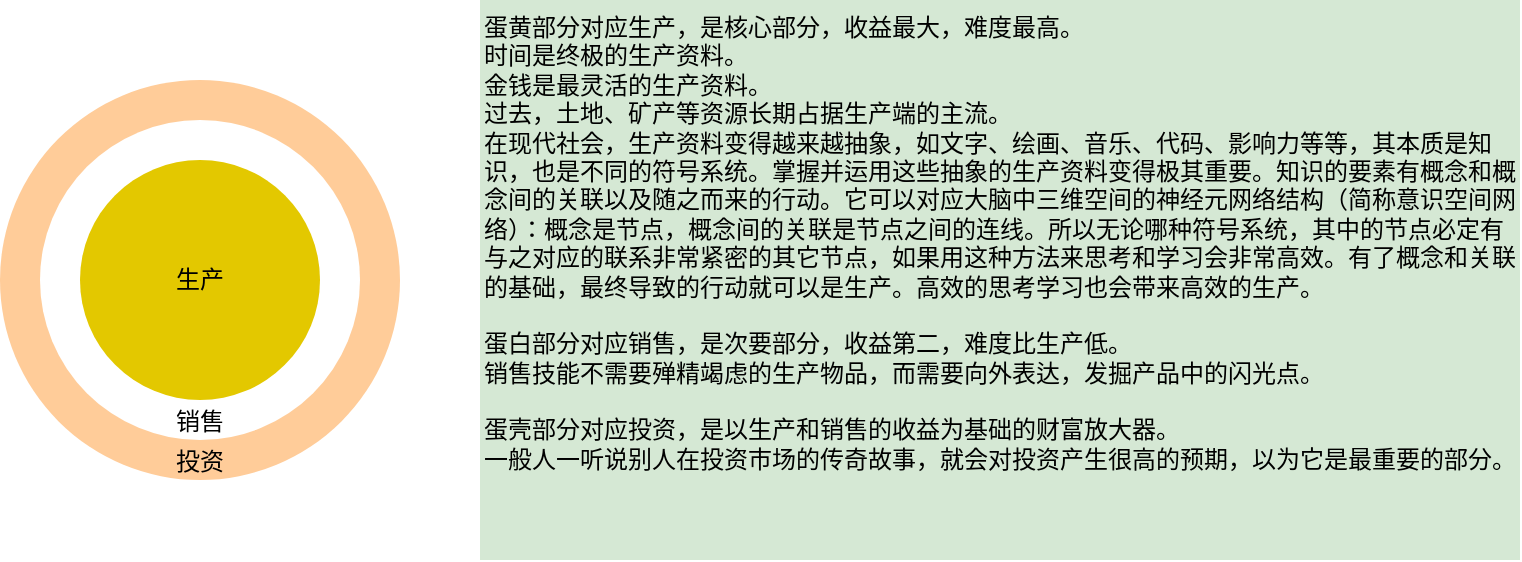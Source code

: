 <mxfile version="26.0.3">
  <diagram name="第 1 页" id="D5H8AzT_VC-e517OlI4p">
    <mxGraphModel dx="1050" dy="522" grid="1" gridSize="10" guides="1" tooltips="1" connect="1" arrows="1" fold="1" page="1" pageScale="1" pageWidth="827" pageHeight="1169" math="0" shadow="0">
      <root>
        <mxCell id="0" />
        <mxCell id="1" parent="0" />
        <mxCell id="7c-vlIwbRYnSEmysqgc2-5" value="蛋黄部分对应生产，是核心部分，收益最大，难度最高。&lt;div&gt;时间是终极的生产资料。&lt;/div&gt;&lt;div&gt;金钱是最灵活的生产资料。&lt;/div&gt;&lt;div&gt;过去，土地、矿产等资源长期占据生产端的主流。&lt;/div&gt;&lt;div&gt;在现代社会，生产资料变得越来越抽象，如文字、绘画、音乐、代码、影响力等等，其本质是知识，也是不同的符号系统。掌握并运用这些抽象的生产资料变得极其重要。知识的要素有概念和概念间的关联以及随之而来的行动。它可以对应大脑中三维空间的神经元网络结构（简称意识空间网络）：概念是节点，概念间的关联是节点之间的连线。所以无论哪种符号系统，其中的节点必定有与之对应的联系非常紧密的其它节点，如果用这种方法来思考和学习会非常高效。有了概念和关联的基础，最终导致的行动就可以是生产。高效的思考学习也会带来高效的生产。&lt;br&gt;&lt;div&gt;&lt;br&gt;&lt;/div&gt;&lt;div&gt;蛋白部分对应销售，是次要部分，收益第二，难度比生产低。&lt;/div&gt;&lt;div&gt;销售技能不需要殚精竭虑的生产物品，而需要向外表达，发掘产品中的闪光点。&lt;/div&gt;&lt;div&gt;&lt;br&gt;&lt;/div&gt;&lt;div&gt;蛋壳部分对应投资，是以生产和销售的收益为基础的财富放大器。&lt;/div&gt;&lt;div&gt;一般人一听说别人在投资市场的传奇故事，就会对投资产生很高的预期，以为它是最重要的部分&lt;span style=&quot;background-color: transparent; color: light-dark(rgb(0, 0, 0), rgb(255, 255, 255));&quot;&gt;。&lt;/span&gt;&lt;/div&gt;&lt;/div&gt;" style="text;html=1;align=left;verticalAlign=top;whiteSpace=wrap;rounded=0;fillColor=#d5e8d4;strokeColor=none;" parent="1" vertex="1">
          <mxGeometry x="280" y="40" width="520" height="280" as="geometry" />
        </mxCell>
        <mxCell id="h8QcNllU9ZV6T4oXcYrq-1" value="" style="group" vertex="1" connectable="0" parent="1">
          <mxGeometry x="40" y="80" width="200" height="200" as="geometry" />
        </mxCell>
        <mxCell id="7c-vlIwbRYnSEmysqgc2-3" value="投资" style="ellipse;whiteSpace=wrap;html=1;aspect=fixed;fillColor=#ffcc99;strokeColor=none;verticalAlign=bottom;" parent="h8QcNllU9ZV6T4oXcYrq-1" vertex="1">
          <mxGeometry width="200" height="200" as="geometry" />
        </mxCell>
        <mxCell id="7c-vlIwbRYnSEmysqgc2-2" value="销售" style="ellipse;whiteSpace=wrap;html=1;aspect=fixed;strokeColor=none;verticalAlign=bottom;" parent="h8QcNllU9ZV6T4oXcYrq-1" vertex="1">
          <mxGeometry x="20" y="20" width="160" height="160" as="geometry" />
        </mxCell>
        <mxCell id="7c-vlIwbRYnSEmysqgc2-1" value="生产" style="ellipse;whiteSpace=wrap;html=1;aspect=fixed;fillColor=#e3c800;strokeColor=none;gradientDirection=radial;fontColor=#000000;" parent="h8QcNllU9ZV6T4oXcYrq-1" vertex="1">
          <mxGeometry x="40" y="40" width="120" height="120" as="geometry" />
        </mxCell>
      </root>
    </mxGraphModel>
  </diagram>
</mxfile>
